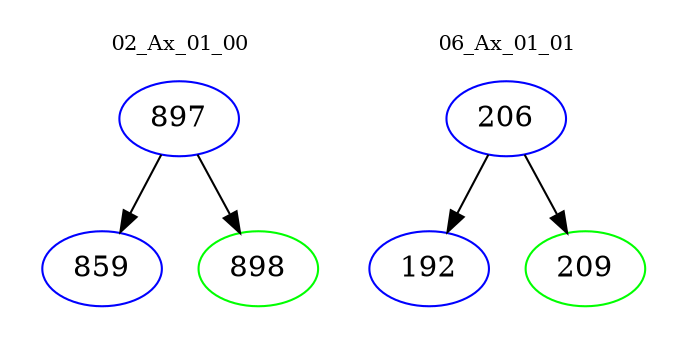 digraph{
subgraph cluster_0 {
color = white
label = "02_Ax_01_00";
fontsize=10;
T0_897 [label="897", color="blue"]
T0_897 -> T0_859 [color="black"]
T0_859 [label="859", color="blue"]
T0_897 -> T0_898 [color="black"]
T0_898 [label="898", color="green"]
}
subgraph cluster_1 {
color = white
label = "06_Ax_01_01";
fontsize=10;
T1_206 [label="206", color="blue"]
T1_206 -> T1_192 [color="black"]
T1_192 [label="192", color="blue"]
T1_206 -> T1_209 [color="black"]
T1_209 [label="209", color="green"]
}
}
